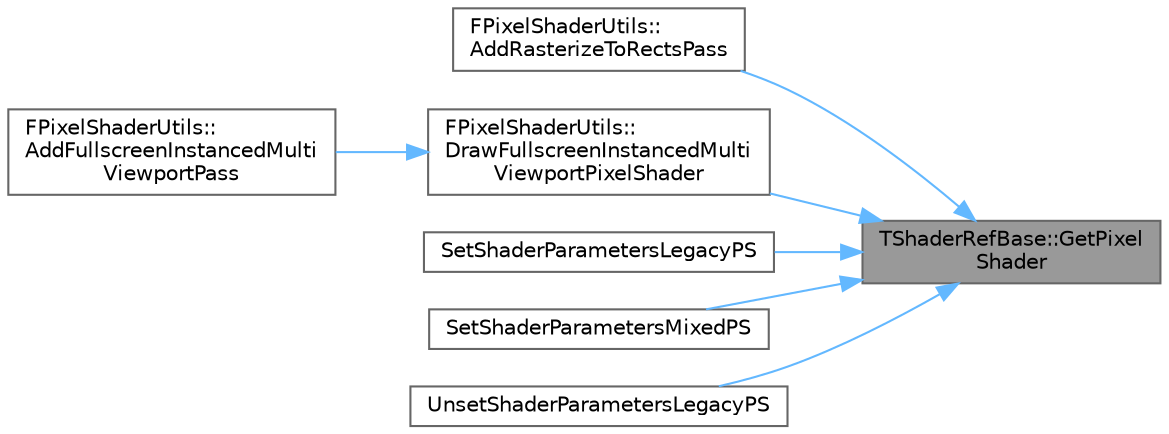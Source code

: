 digraph "TShaderRefBase::GetPixelShader"
{
 // INTERACTIVE_SVG=YES
 // LATEX_PDF_SIZE
  bgcolor="transparent";
  edge [fontname=Helvetica,fontsize=10,labelfontname=Helvetica,labelfontsize=10];
  node [fontname=Helvetica,fontsize=10,shape=box,height=0.2,width=0.4];
  rankdir="RL";
  Node1 [id="Node000001",label="TShaderRefBase::GetPixel\lShader",height=0.2,width=0.4,color="gray40", fillcolor="grey60", style="filled", fontcolor="black",tooltip=" "];
  Node1 -> Node2 [id="edge1_Node000001_Node000002",dir="back",color="steelblue1",style="solid",tooltip=" "];
  Node2 [id="Node000002",label="FPixelShaderUtils::\lAddRasterizeToRectsPass",height=0.2,width=0.4,color="grey40", fillcolor="white", style="filled",URL="$df/dc9/structFPixelShaderUtils.html#a89e195822f6007597c9d8327c0b38688",tooltip="Rect based pixel shader pass."];
  Node1 -> Node3 [id="edge2_Node000001_Node000003",dir="back",color="steelblue1",style="solid",tooltip=" "];
  Node3 [id="Node000003",label="FPixelShaderUtils::\lDrawFullscreenInstancedMulti\lViewportPixelShader",height=0.2,width=0.4,color="grey40", fillcolor="white", style="filled",URL="$df/dc9/structFPixelShaderUtils.html#ae245eff59157a9718a7c3419eb8945b9",tooltip="Dispatch a full screen pixel shader to rhi command list with its parameters, covering several views a..."];
  Node3 -> Node4 [id="edge3_Node000003_Node000004",dir="back",color="steelblue1",style="solid",tooltip=" "];
  Node4 [id="Node000004",label="FPixelShaderUtils::\lAddFullscreenInstancedMulti\lViewportPass",height=0.2,width=0.4,color="grey40", fillcolor="white", style="filled",URL="$df/dc9/structFPixelShaderUtils.html#a99b77ca097aeb8918c18aa5c100d4230",tooltip="Dispatch a pixel shader to render graph builder with its parameters."];
  Node1 -> Node5 [id="edge4_Node000001_Node000005",dir="back",color="steelblue1",style="solid",tooltip=" "];
  Node5 [id="Node000005",label="SetShaderParametersLegacyPS",height=0.2,width=0.4,color="grey40", fillcolor="white", style="filled",URL="$d9/dfb/ShaderParameterUtils_8h.html#ad72573497d271e7c4fd884a0c9b04aa2",tooltip="Utility to set all legacy parameters for a Pixel shader. Requires the shader type to implement SetPar..."];
  Node1 -> Node6 [id="edge5_Node000001_Node000006",dir="back",color="steelblue1",style="solid",tooltip=" "];
  Node6 [id="Node000006",label="SetShaderParametersMixedPS",height=0.2,width=0.4,color="grey40", fillcolor="white", style="filled",URL="$d9/dfb/ShaderParameterUtils_8h.html#a8a3a6b39b5266152ad2fa7d5b9d6f88e",tooltip="Utility to set all legacy and non-legacy parameters for a Pixel shader. Requires the shader type to i..."];
  Node1 -> Node7 [id="edge6_Node000001_Node000007",dir="back",color="steelblue1",style="solid",tooltip=" "];
  Node7 [id="Node000007",label="UnsetShaderParametersLegacyPS",height=0.2,width=0.4,color="grey40", fillcolor="white", style="filled",URL="$d9/dfb/ShaderParameterUtils_8h.html#aaf27c9de82f4efeef10f84c30e99d979",tooltip="Utility to unset all legacy parameters for a Pixel shader. Requires the shader type to implement Unse..."];
}
